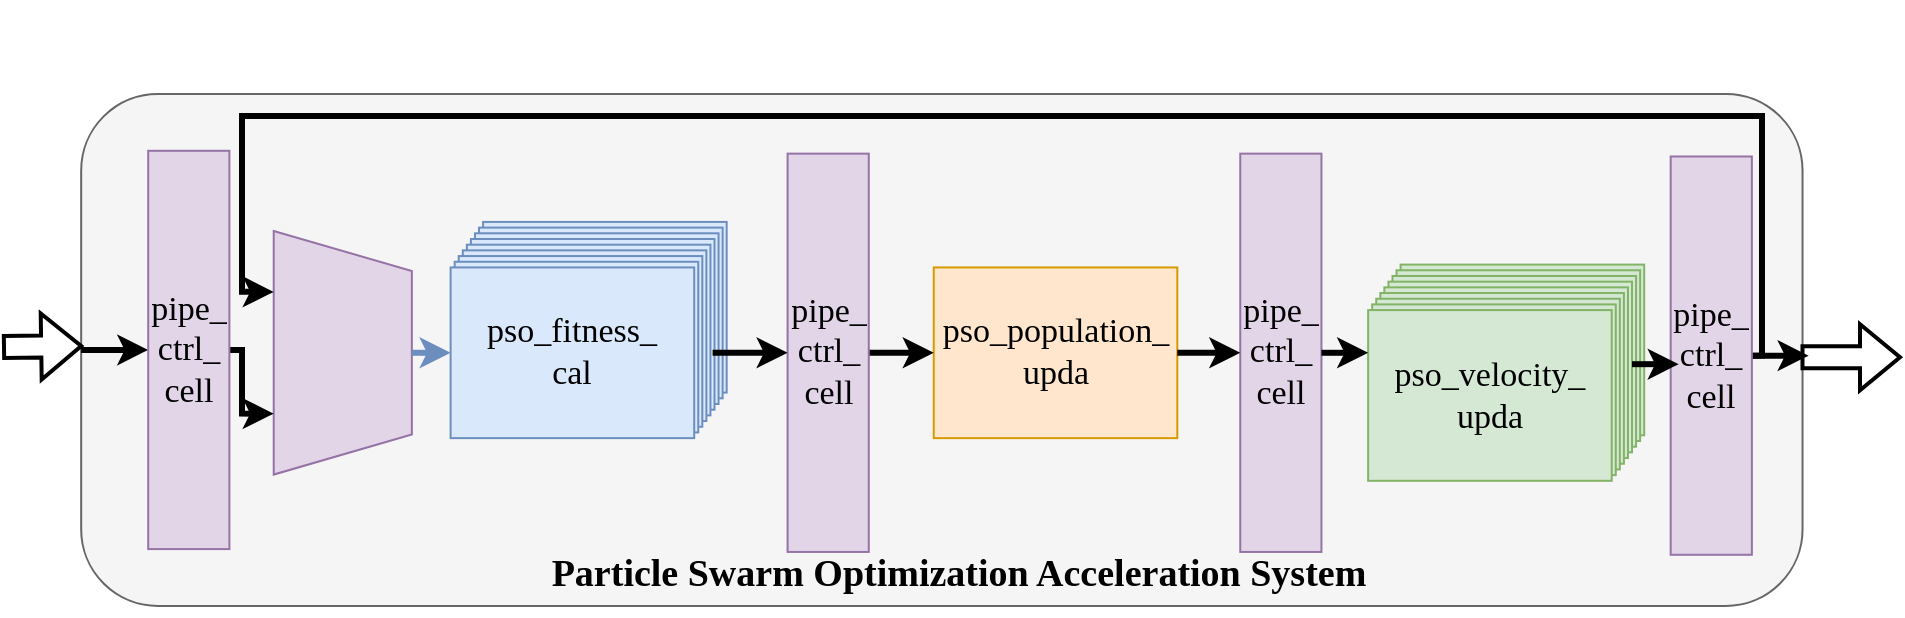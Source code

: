 <mxfile version="15.8.4" type="device"><diagram id="yOEF1XrfBwWrzMJUe77q" name="第 1 页"><mxGraphModel dx="1102" dy="865" grid="1" gridSize="10" guides="1" tooltips="1" connect="1" arrows="1" fold="1" page="1" pageScale="1" pageWidth="2336" pageHeight="1654" math="0" shadow="0"><root><mxCell id="0"/><mxCell id="1" parent="0"/><mxCell id="QjTF7TAZ0VCyI7oMFJGC-1" value="" style="group" vertex="1" connectable="0" parent="1"><mxGeometry x="280" y="927" width="950" height="303" as="geometry"/></mxCell><mxCell id="2lr6Be4nvcMZ7GuDCBl1-52" value="" style="rounded=1;whiteSpace=wrap;html=1;labelBackgroundColor=none;fontFamily=Helvetica;fontSize=15;fontColor=#333333;fillColor=#f5f5f5;strokeColor=#666666;" parent="QjTF7TAZ0VCyI7oMFJGC-1" vertex="1"><mxGeometry x="39.583" y="46.944" width="860.684" height="256.056" as="geometry"/></mxCell><mxCell id="JItJkZHFdvmeAAIZRGmb-1" style="edgeStyle=orthogonalEdgeStyle;rounded=0;orthogonalLoop=1;jettySize=auto;html=1;exitX=0;exitY=0.5;exitDx=0;exitDy=0;entryX=0;entryY=0.5;entryDx=0;entryDy=0;strokeWidth=3;" parent="QjTF7TAZ0VCyI7oMFJGC-1" source="2lr6Be4nvcMZ7GuDCBl1-52" target="2lr6Be4nvcMZ7GuDCBl1-21" edge="1"><mxGeometry relative="1" as="geometry"/></mxCell><mxCell id="2lr6Be4nvcMZ7GuDCBl1-4" value="&lt;font style=&quot;font-size: 17px&quot; face=&quot;Times New Roman&quot;&gt;&lt;span&gt;pso_population_&lt;br&gt;upda&lt;/span&gt;&lt;/font&gt;" style="rounded=0;whiteSpace=wrap;html=1;fillColor=#ffe6cc;strokeColor=#d79b00;" parent="QjTF7TAZ0VCyI7oMFJGC-1" vertex="1"><mxGeometry x="465.865" y="133.718" width="121.795" height="85.352" as="geometry"/></mxCell><mxCell id="2lr6Be4nvcMZ7GuDCBl1-10" style="edgeStyle=orthogonalEdgeStyle;rounded=0;orthogonalLoop=1;jettySize=auto;html=1;exitX=1;exitY=0.5;exitDx=0;exitDy=0;fontFamily=Helvetica;fontSize=13;fontColor=#000000;strokeWidth=3;" parent="QjTF7TAZ0VCyI7oMFJGC-1" source="2lr6Be4nvcMZ7GuDCBl1-8" target="2lr6Be4nvcMZ7GuDCBl1-4" edge="1"><mxGeometry relative="1" as="geometry"/></mxCell><mxCell id="2lr6Be4nvcMZ7GuDCBl1-8" value="&lt;font style=&quot;font-size: 17px&quot; face=&quot;Times New Roman&quot;&gt;pipe_&lt;br&gt;ctrl_&lt;br&gt;cell&lt;/font&gt;" style="rounded=0;whiteSpace=wrap;html=1;fillColor=#e1d5e7;strokeColor=#9673a6;" parent="QjTF7TAZ0VCyI7oMFJGC-1" vertex="1"><mxGeometry x="392.788" y="76.817" width="40.598" height="199.155" as="geometry"/></mxCell><mxCell id="2lr6Be4nvcMZ7GuDCBl1-15" value="" style="shape=trapezoid;perimeter=trapezoidPerimeter;whiteSpace=wrap;html=1;fixedSize=1;rotation=90;fillColor=#e1d5e7;strokeColor=#9673a6;" parent="QjTF7TAZ0VCyI7oMFJGC-1" vertex="1"><mxGeometry x="109.5" y="141.86" width="121.79" height="69.07" as="geometry"/></mxCell><mxCell id="2lr6Be4nvcMZ7GuDCBl1-20" value="&lt;font face=&quot;Times New Roman&quot; size=&quot;1&quot;&gt;&lt;b style=&quot;font-size: 19px&quot;&gt;Particle Swarm Optimization Acceleration System&lt;/b&gt;&lt;/font&gt;" style="text;html=1;strokeColor=none;fillColor=none;align=center;verticalAlign=middle;whiteSpace=wrap;rounded=0;labelBackgroundColor=none;fontFamily=Helvetica;fontSize=13;fontColor=#000000;" parent="QjTF7TAZ0VCyI7oMFJGC-1" vertex="1"><mxGeometry x="268.82" y="265.32" width="419.25" height="42.68" as="geometry"/></mxCell><mxCell id="QjTF7TAZ0VCyI7oMFJGC-2" style="edgeStyle=orthogonalEdgeStyle;rounded=0;orthogonalLoop=1;jettySize=auto;html=1;exitX=1;exitY=0.5;exitDx=0;exitDy=0;entryX=0.75;entryY=1;entryDx=0;entryDy=0;fontSize=14;strokeWidth=3;" edge="1" parent="QjTF7TAZ0VCyI7oMFJGC-1" source="2lr6Be4nvcMZ7GuDCBl1-21" target="2lr6Be4nvcMZ7GuDCBl1-15"><mxGeometry relative="1" as="geometry"><Array as="points"><mxPoint x="120" y="175"/><mxPoint x="120" y="207"/></Array></mxGeometry></mxCell><mxCell id="2lr6Be4nvcMZ7GuDCBl1-21" value="&lt;font style=&quot;font-size: 17px&quot; face=&quot;Times New Roman&quot;&gt;pipe_&lt;br&gt;ctrl_&lt;br&gt;cell&lt;/font&gt;" style="rounded=0;whiteSpace=wrap;html=1;fillColor=#e1d5e7;strokeColor=#9673a6;" parent="QjTF7TAZ0VCyI7oMFJGC-1" vertex="1"><mxGeometry x="73.107" y="75.394" width="40.598" height="199.155" as="geometry"/></mxCell><mxCell id="2lr6Be4nvcMZ7GuDCBl1-38" value="" style="shape=flexArrow;endArrow=classic;html=1;rounded=0;fontFamily=Helvetica;fontSize=15;fontColor=#000000;strokeWidth=2;" parent="QjTF7TAZ0VCyI7oMFJGC-1" edge="1"><mxGeometry width="50" height="50" relative="1" as="geometry"><mxPoint y="173.549" as="sourcePoint"/><mxPoint x="40.598" y="172.952" as="targetPoint"/></mxGeometry></mxCell><mxCell id="2lr6Be4nvcMZ7GuDCBl1-55" style="edgeStyle=orthogonalEdgeStyle;rounded=0;orthogonalLoop=1;jettySize=auto;html=1;exitX=1;exitY=0.5;exitDx=0;exitDy=0;fontFamily=Helvetica;fontSize=15;fontColor=#000000;strokeWidth=3;" parent="QjTF7TAZ0VCyI7oMFJGC-1" source="2lr6Be4nvcMZ7GuDCBl1-41" edge="1"><mxGeometry relative="1" as="geometry"><mxPoint x="903.312" y="177.817" as="targetPoint"/></mxGeometry></mxCell><mxCell id="QjTF7TAZ0VCyI7oMFJGC-6" style="edgeStyle=orthogonalEdgeStyle;rounded=0;orthogonalLoop=1;jettySize=auto;html=1;exitX=1;exitY=0.5;exitDx=0;exitDy=0;entryX=0.25;entryY=1;entryDx=0;entryDy=0;fontSize=14;strokeWidth=3;" edge="1" parent="QjTF7TAZ0VCyI7oMFJGC-1" source="2lr6Be4nvcMZ7GuDCBl1-41" target="2lr6Be4nvcMZ7GuDCBl1-15"><mxGeometry relative="1" as="geometry"><Array as="points"><mxPoint x="880" y="178"/><mxPoint x="880" y="58"/><mxPoint x="120" y="58"/><mxPoint x="120" y="146"/></Array></mxGeometry></mxCell><mxCell id="2lr6Be4nvcMZ7GuDCBl1-41" value="&lt;font style=&quot;font-size: 17px&quot; face=&quot;Times New Roman&quot;&gt;pipe_&lt;br&gt;ctrl_&lt;br&gt;cell&lt;/font&gt;" style="rounded=0;whiteSpace=wrap;html=1;fillColor=#e1d5e7;strokeColor=#9673a6;" parent="QjTF7TAZ0VCyI7oMFJGC-1" vertex="1"><mxGeometry x="834.34" y="78.239" width="40.598" height="199.155" as="geometry"/></mxCell><mxCell id="2lr6Be4nvcMZ7GuDCBl1-50" value="&lt;font style=&quot;font-size: 17px&quot; face=&quot;Times New Roman&quot;&gt;pipe_&lt;br&gt;ctrl_&lt;br&gt;cell&lt;/font&gt;" style="rounded=0;whiteSpace=wrap;html=1;fillColor=#e1d5e7;strokeColor=#9673a6;" parent="QjTF7TAZ0VCyI7oMFJGC-1" vertex="1"><mxGeometry x="619.124" y="76.817" width="40.598" height="199.155" as="geometry"/></mxCell><mxCell id="2lr6Be4nvcMZ7GuDCBl1-51" style="edgeStyle=orthogonalEdgeStyle;rounded=0;orthogonalLoop=1;jettySize=auto;html=1;exitX=1;exitY=0.5;exitDx=0;exitDy=0;fontFamily=Helvetica;fontSize=15;fontColor=#000000;strokeWidth=3;" parent="QjTF7TAZ0VCyI7oMFJGC-1" source="2lr6Be4nvcMZ7GuDCBl1-4" target="2lr6Be4nvcMZ7GuDCBl1-50" edge="1"><mxGeometry relative="1" as="geometry"/></mxCell><mxCell id="2lr6Be4nvcMZ7GuDCBl1-56" value="" style="shape=flexArrow;endArrow=classic;html=1;rounded=0;fontFamily=Helvetica;fontSize=15;fontColor=#000000;strokeWidth=2;" parent="QjTF7TAZ0VCyI7oMFJGC-1" edge="1"><mxGeometry width="50" height="50" relative="1" as="geometry"><mxPoint x="899.252" y="178.642" as="sourcePoint"/><mxPoint x="950" y="178.642" as="targetPoint"/></mxGeometry></mxCell><mxCell id="JItJkZHFdvmeAAIZRGmb-8" value="pso_fitness_cal" style="rounded=0;whiteSpace=wrap;html=1;fillColor=#dae8fc;strokeColor=#6c8ebf;" parent="QjTF7TAZ0VCyI7oMFJGC-1" vertex="1"><mxGeometry x="240.545" y="110.958" width="121.795" height="85.352" as="geometry"/></mxCell><mxCell id="JItJkZHFdvmeAAIZRGmb-9" value="pso_fitness_cal" style="rounded=0;whiteSpace=wrap;html=1;fillColor=#dae8fc;strokeColor=#6c8ebf;" parent="QjTF7TAZ0VCyI7oMFJGC-1" vertex="1"><mxGeometry x="238.515" y="113.803" width="121.795" height="85.352" as="geometry"/></mxCell><mxCell id="JItJkZHFdvmeAAIZRGmb-10" value="pso_fitness_cal" style="rounded=0;whiteSpace=wrap;html=1;fillColor=#dae8fc;strokeColor=#6c8ebf;" parent="QjTF7TAZ0VCyI7oMFJGC-1" vertex="1"><mxGeometry x="236.485" y="116.648" width="121.795" height="85.352" as="geometry"/></mxCell><mxCell id="JItJkZHFdvmeAAIZRGmb-11" value="pso_fitness_cal" style="rounded=0;whiteSpace=wrap;html=1;fillColor=#dae8fc;strokeColor=#6c8ebf;" parent="QjTF7TAZ0VCyI7oMFJGC-1" vertex="1"><mxGeometry x="234.455" y="119.493" width="121.795" height="85.352" as="geometry"/></mxCell><mxCell id="JItJkZHFdvmeAAIZRGmb-18" style="edgeStyle=orthogonalEdgeStyle;rounded=0;orthogonalLoop=1;jettySize=auto;html=1;exitX=0;exitY=0.5;exitDx=0;exitDy=0;entryX=0.992;entryY=0.671;entryDx=0;entryDy=0;entryPerimeter=0;strokeWidth=3;endArrow=none;endFill=0;startArrow=classic;startFill=1;" parent="QjTF7TAZ0VCyI7oMFJGC-1" source="2lr6Be4nvcMZ7GuDCBl1-8" target="JItJkZHFdvmeAAIZRGmb-11" edge="1"><mxGeometry relative="1" as="geometry"/></mxCell><mxCell id="JItJkZHFdvmeAAIZRGmb-12" value="pso_fitness_cal" style="rounded=0;whiteSpace=wrap;html=1;fillColor=#dae8fc;strokeColor=#6c8ebf;" parent="QjTF7TAZ0VCyI7oMFJGC-1" vertex="1"><mxGeometry x="232.425" y="122.338" width="121.795" height="85.352" as="geometry"/></mxCell><mxCell id="JItJkZHFdvmeAAIZRGmb-13" value="pso_fitness_cal" style="rounded=0;whiteSpace=wrap;html=1;fillColor=#dae8fc;strokeColor=#6c8ebf;" parent="QjTF7TAZ0VCyI7oMFJGC-1" vertex="1"><mxGeometry x="230.395" y="125.183" width="121.795" height="85.352" as="geometry"/></mxCell><mxCell id="JItJkZHFdvmeAAIZRGmb-14" value="pso_fitness_cal" style="rounded=0;whiteSpace=wrap;html=1;fillColor=#dae8fc;strokeColor=#6c8ebf;" parent="QjTF7TAZ0VCyI7oMFJGC-1" vertex="1"><mxGeometry x="228.365" y="128.028" width="121.795" height="85.352" as="geometry"/></mxCell><mxCell id="JItJkZHFdvmeAAIZRGmb-15" value="pso_fitness_cal" style="rounded=0;whiteSpace=wrap;html=1;fillColor=#dae8fc;strokeColor=#6c8ebf;" parent="QjTF7TAZ0VCyI7oMFJGC-1" vertex="1"><mxGeometry x="226.335" y="130.873" width="121.795" height="85.352" as="geometry"/></mxCell><mxCell id="JItJkZHFdvmeAAIZRGmb-16" value="&lt;font style=&quot;font-size: 17px&quot; face=&quot;Times New Roman&quot;&gt;pso_fitness_&lt;br&gt;cal&lt;/font&gt;" style="rounded=0;whiteSpace=wrap;html=1;fillColor=#dae8fc;strokeColor=#6c8ebf;" parent="QjTF7TAZ0VCyI7oMFJGC-1" vertex="1"><mxGeometry x="224.306" y="133.718" width="121.795" height="85.352" as="geometry"/></mxCell><mxCell id="JItJkZHFdvmeAAIZRGmb-17" style="edgeStyle=orthogonalEdgeStyle;rounded=0;orthogonalLoop=1;jettySize=auto;html=1;exitX=0.5;exitY=0;exitDx=0;exitDy=0;entryX=0;entryY=0.5;entryDx=0;entryDy=0;strokeWidth=3;fillColor=#dae8fc;strokeColor=#6c8ebf;" parent="QjTF7TAZ0VCyI7oMFJGC-1" source="2lr6Be4nvcMZ7GuDCBl1-15" target="JItJkZHFdvmeAAIZRGmb-16" edge="1"><mxGeometry relative="1" as="geometry"/></mxCell><mxCell id="JItJkZHFdvmeAAIZRGmb-19" value="pso_fitness_cal" style="rounded=0;whiteSpace=wrap;html=1;fillColor=#d5e8d4;strokeColor=#82b366;" parent="QjTF7TAZ0VCyI7oMFJGC-1" vertex="1"><mxGeometry x="699.306" y="132.296" width="121.795" height="85.352" as="geometry"/></mxCell><mxCell id="JItJkZHFdvmeAAIZRGmb-20" value="pso_fitness_cal" style="rounded=0;whiteSpace=wrap;html=1;fillColor=#d5e8d4;strokeColor=#82b366;" parent="QjTF7TAZ0VCyI7oMFJGC-1" vertex="1"><mxGeometry x="697.276" y="135.141" width="121.795" height="85.352" as="geometry"/></mxCell><mxCell id="JItJkZHFdvmeAAIZRGmb-21" value="pso_fitness_cal" style="rounded=0;whiteSpace=wrap;html=1;fillColor=#d5e8d4;strokeColor=#82b366;" parent="QjTF7TAZ0VCyI7oMFJGC-1" vertex="1"><mxGeometry x="695.246" y="137.986" width="121.795" height="85.352" as="geometry"/></mxCell><mxCell id="JItJkZHFdvmeAAIZRGmb-22" value="pso_fitness_cal" style="rounded=0;whiteSpace=wrap;html=1;fillColor=#d5e8d4;strokeColor=#82b366;" parent="QjTF7TAZ0VCyI7oMFJGC-1" vertex="1"><mxGeometry x="693.216" y="140.831" width="121.795" height="85.352" as="geometry"/></mxCell><mxCell id="JItJkZHFdvmeAAIZRGmb-23" value="pso_fitness_cal" style="rounded=0;whiteSpace=wrap;html=1;fillColor=#d5e8d4;strokeColor=#82b366;" parent="QjTF7TAZ0VCyI7oMFJGC-1" vertex="1"><mxGeometry x="691.186" y="143.676" width="121.795" height="85.352" as="geometry"/></mxCell><mxCell id="JItJkZHFdvmeAAIZRGmb-24" value="pso_fitness_cal" style="rounded=0;whiteSpace=wrap;html=1;fillColor=#d5e8d4;strokeColor=#82b366;" parent="QjTF7TAZ0VCyI7oMFJGC-1" vertex="1"><mxGeometry x="689.156" y="146.521" width="121.795" height="85.352" as="geometry"/></mxCell><mxCell id="JItJkZHFdvmeAAIZRGmb-25" value="pso_fitness_cal" style="rounded=0;whiteSpace=wrap;html=1;fillColor=#d5e8d4;strokeColor=#82b366;" parent="QjTF7TAZ0VCyI7oMFJGC-1" vertex="1"><mxGeometry x="687.126" y="149.366" width="121.795" height="85.352" as="geometry"/></mxCell><mxCell id="JItJkZHFdvmeAAIZRGmb-26" value="pso_fitness_cal" style="rounded=0;whiteSpace=wrap;html=1;fillColor=#d5e8d4;strokeColor=#82b366;" parent="QjTF7TAZ0VCyI7oMFJGC-1" vertex="1"><mxGeometry x="685.096" y="152.211" width="121.795" height="85.352" as="geometry"/></mxCell><mxCell id="JItJkZHFdvmeAAIZRGmb-27" value="&lt;font style=&quot;font-size: 17px&quot; face=&quot;Times New Roman&quot;&gt;pso_velocity_&lt;br&gt;upda&lt;/font&gt;" style="rounded=0;whiteSpace=wrap;html=1;fillColor=#d5e8d4;strokeColor=#82b366;" parent="QjTF7TAZ0VCyI7oMFJGC-1" vertex="1"><mxGeometry x="683.066" y="155.056" width="121.795" height="85.352" as="geometry"/></mxCell><mxCell id="JItJkZHFdvmeAAIZRGmb-28" style="edgeStyle=orthogonalEdgeStyle;rounded=0;orthogonalLoop=1;jettySize=auto;html=1;exitX=1;exitY=0.5;exitDx=0;exitDy=0;entryX=0;entryY=0.25;entryDx=0;entryDy=0;startArrow=none;startFill=0;endArrow=classic;endFill=1;strokeWidth=3;" parent="QjTF7TAZ0VCyI7oMFJGC-1" source="2lr6Be4nvcMZ7GuDCBl1-50" target="JItJkZHFdvmeAAIZRGmb-27" edge="1"><mxGeometry relative="1" as="geometry"/></mxCell><mxCell id="JItJkZHFdvmeAAIZRGmb-29" style="edgeStyle=orthogonalEdgeStyle;rounded=0;orthogonalLoop=1;jettySize=auto;html=1;exitX=1;exitY=0.5;exitDx=0;exitDy=0;entryX=0;entryY=0.25;entryDx=0;entryDy=0;startArrow=none;startFill=0;endArrow=classic;endFill=1;strokeWidth=3;" parent="QjTF7TAZ0VCyI7oMFJGC-1" edge="1"><mxGeometry relative="1" as="geometry"><mxPoint x="815.011" y="182.085" as="sourcePoint"/><mxPoint x="838.355" y="182.085" as="targetPoint"/></mxGeometry></mxCell></root></mxGraphModel></diagram></mxfile>